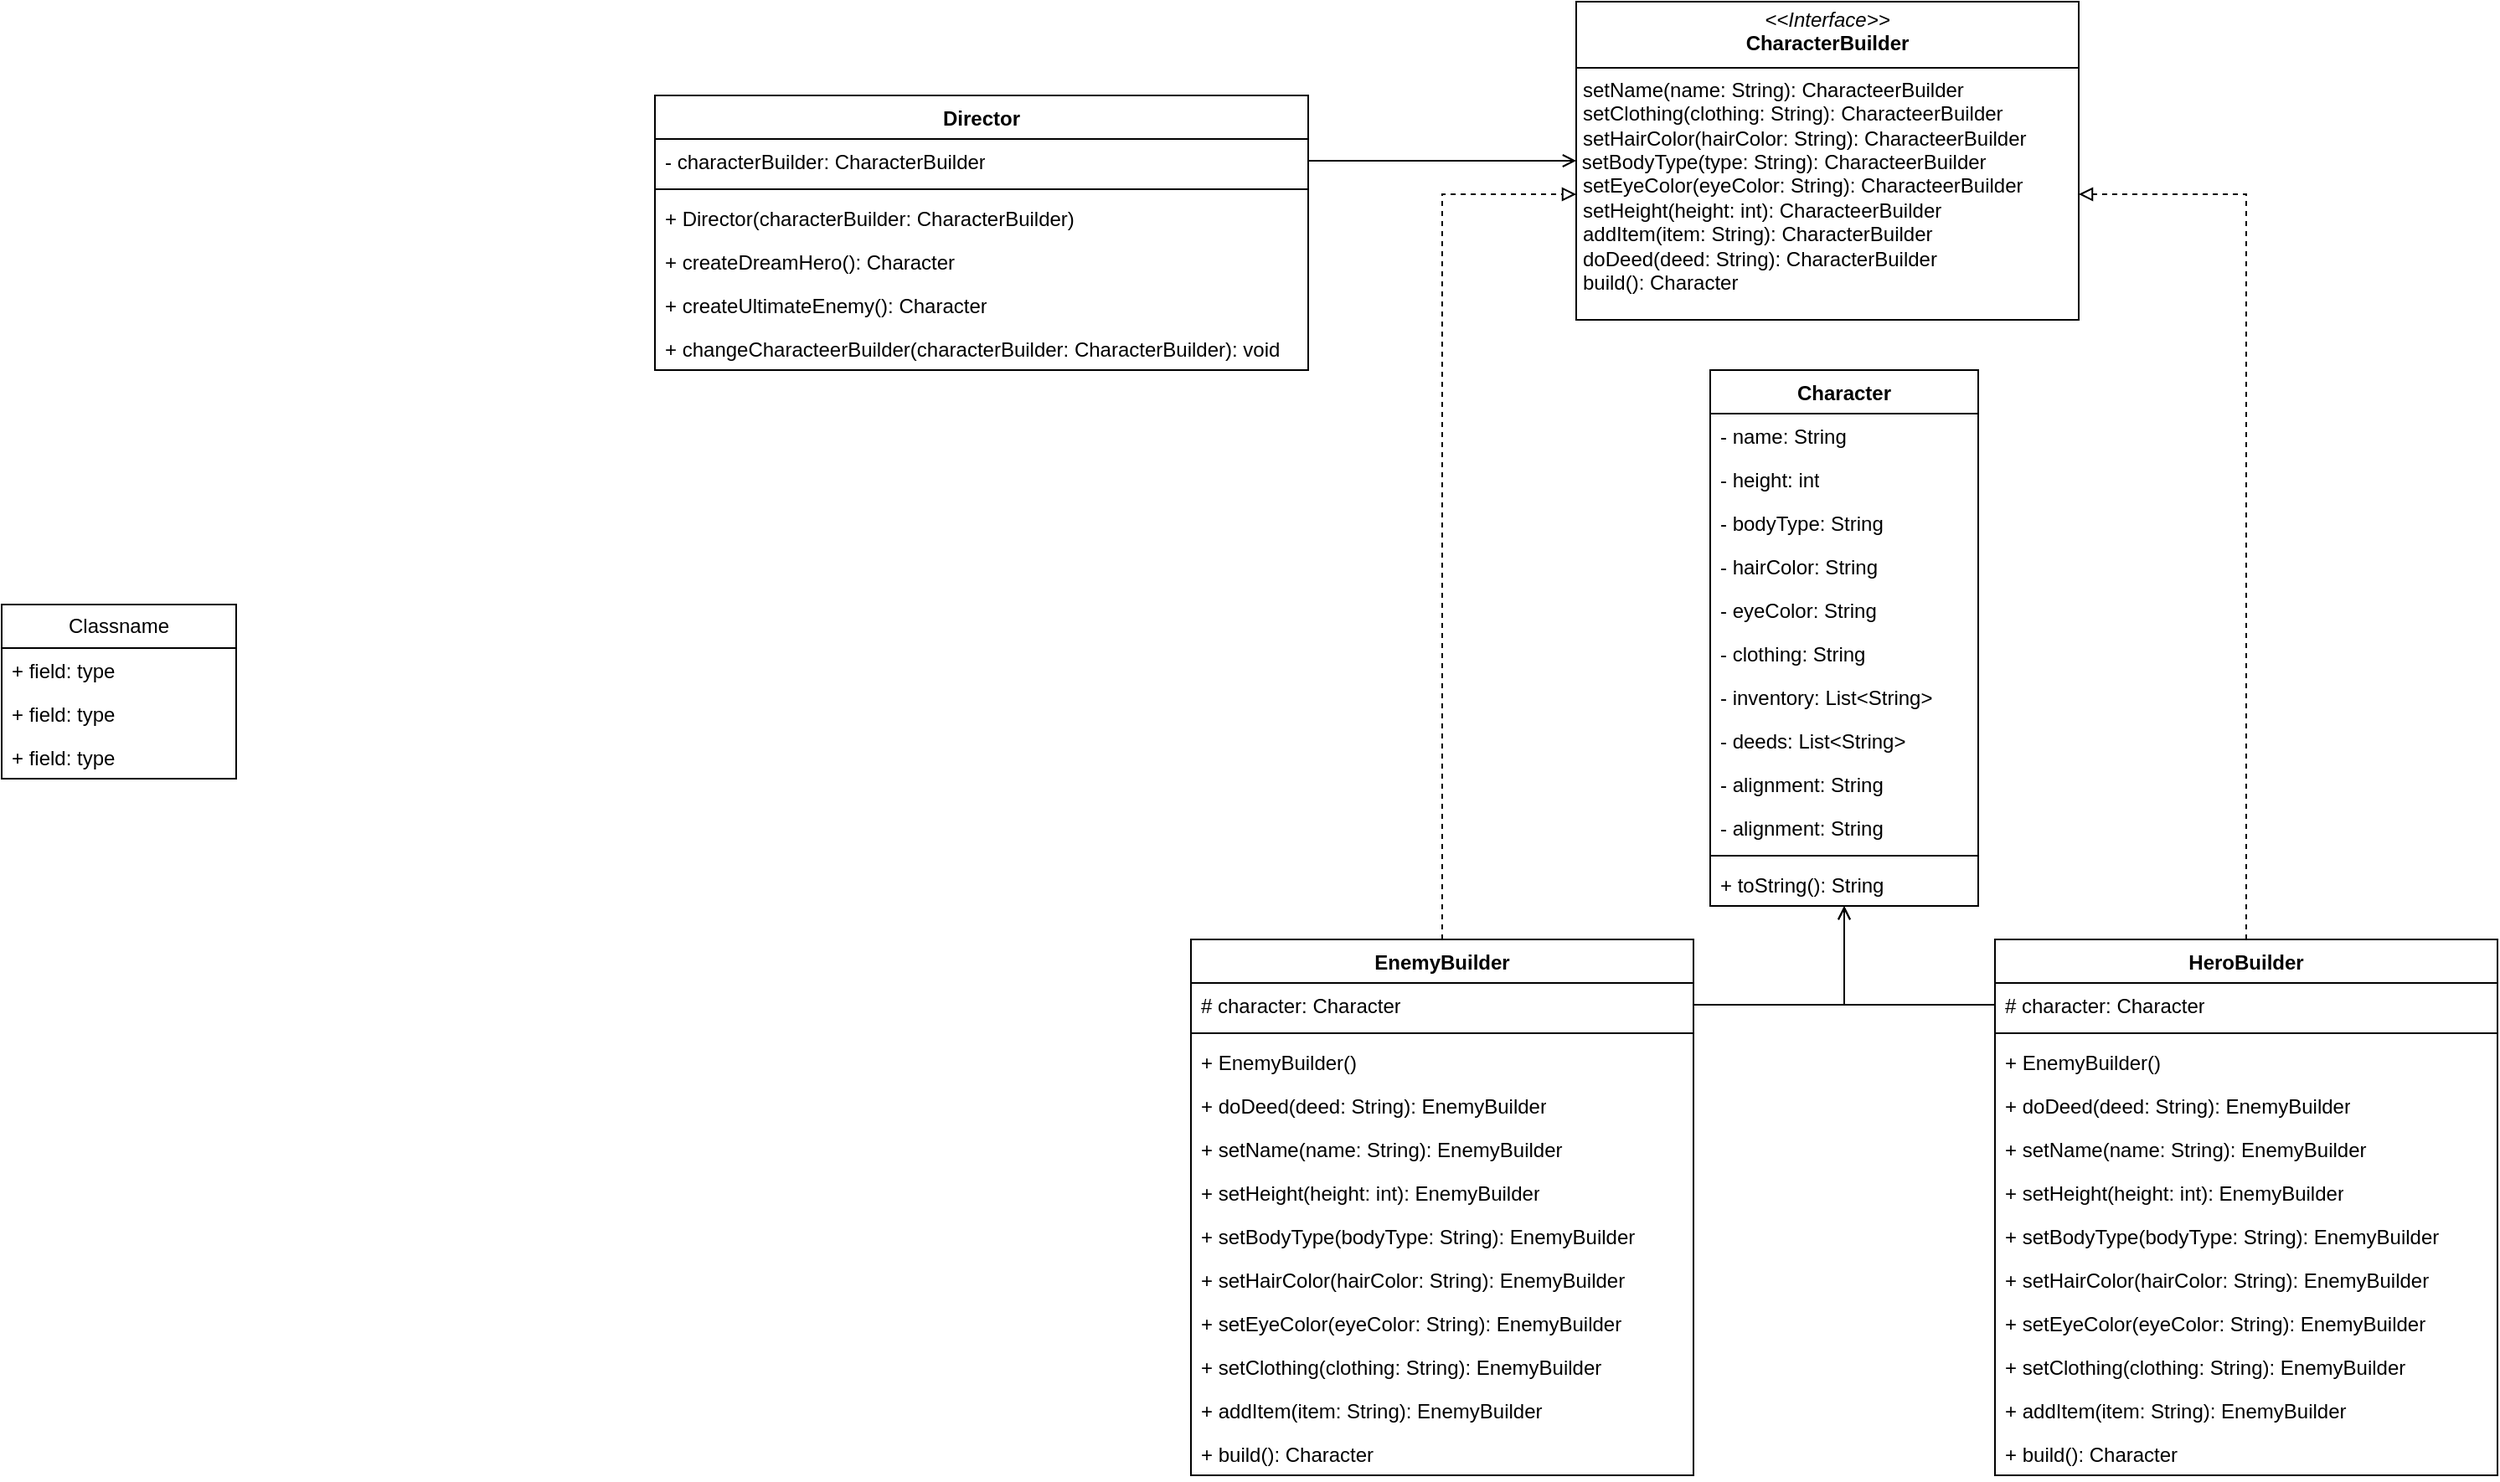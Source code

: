 <mxfile version="27.0.9">
  <diagram name="Сторінка-1" id="eqWGwDv3pmZYsIRwiJ35">
    <mxGraphModel dx="2316" dy="1983" grid="1" gridSize="10" guides="1" tooltips="1" connect="1" arrows="1" fold="1" page="1" pageScale="1" pageWidth="827" pageHeight="1169" math="0" shadow="0">
      <root>
        <mxCell id="0" />
        <mxCell id="1" parent="0" />
        <mxCell id="SvTcNUEbPPGaCEV4D1N2-8" value="&lt;p style=&quot;margin:0px;margin-top:4px;text-align:center;&quot;&gt;&lt;i&gt;&amp;lt;&amp;lt;Interface&amp;gt;&amp;gt;&lt;/i&gt;&lt;br&gt;&lt;b&gt;CharacterBuilder&lt;/b&gt;&lt;/p&gt;&lt;hr size=&quot;1&quot; style=&quot;border-style:solid;&quot;&gt;&lt;p style=&quot;margin:0px;margin-left:4px;&quot;&gt;setName(name: String): CharacteerBuilder&lt;br&gt;setClothing(clothing: String): CharacteerBuilder&lt;/p&gt;&lt;p style=&quot;margin:0px;margin-left:4px;&quot;&gt;setHairColor(hairColor: String): CharacteerBuilder&lt;/p&gt;&amp;nbsp;setBodyType(type: String): CharacteerBuilder&lt;p style=&quot;margin:0px;margin-left:4px;&quot;&gt;setEyeColor(eyeColor: String): CharacteerBuilder&lt;/p&gt;&lt;p style=&quot;margin:0px;margin-left:4px;&quot;&gt;setHeight(height: int): CharacteerBuilder&lt;/p&gt;&lt;p style=&quot;margin:0px;margin-left:4px;&quot;&gt;addItem(item: String): CharacterBuilder&lt;/p&gt;&lt;p style=&quot;margin:0px;margin-left:4px;&quot;&gt;doDeed(deed: String): CharacterBuilder&lt;/p&gt;&lt;p style=&quot;margin:0px;margin-left:4px;&quot;&gt;build(): Character&lt;/p&gt;" style="verticalAlign=top;align=left;overflow=fill;html=1;whiteSpace=wrap;" vertex="1" parent="1">
          <mxGeometry x="550" y="-160" width="300" height="190" as="geometry" />
        </mxCell>
        <mxCell id="SvTcNUEbPPGaCEV4D1N2-9" value="Classname" style="swimlane;fontStyle=0;childLayout=stackLayout;horizontal=1;startSize=26;fillColor=none;horizontalStack=0;resizeParent=1;resizeParentMax=0;resizeLast=0;collapsible=1;marginBottom=0;whiteSpace=wrap;html=1;" vertex="1" parent="1">
          <mxGeometry x="-390" y="200" width="140" height="104" as="geometry" />
        </mxCell>
        <mxCell id="SvTcNUEbPPGaCEV4D1N2-10" value="+ field: type" style="text;strokeColor=none;fillColor=none;align=left;verticalAlign=top;spacingLeft=4;spacingRight=4;overflow=hidden;rotatable=0;points=[[0,0.5],[1,0.5]];portConstraint=eastwest;whiteSpace=wrap;html=1;" vertex="1" parent="SvTcNUEbPPGaCEV4D1N2-9">
          <mxGeometry y="26" width="140" height="26" as="geometry" />
        </mxCell>
        <mxCell id="SvTcNUEbPPGaCEV4D1N2-11" value="+ field: type" style="text;strokeColor=none;fillColor=none;align=left;verticalAlign=top;spacingLeft=4;spacingRight=4;overflow=hidden;rotatable=0;points=[[0,0.5],[1,0.5]];portConstraint=eastwest;whiteSpace=wrap;html=1;" vertex="1" parent="SvTcNUEbPPGaCEV4D1N2-9">
          <mxGeometry y="52" width="140" height="26" as="geometry" />
        </mxCell>
        <mxCell id="SvTcNUEbPPGaCEV4D1N2-12" value="+ field: type" style="text;strokeColor=none;fillColor=none;align=left;verticalAlign=top;spacingLeft=4;spacingRight=4;overflow=hidden;rotatable=0;points=[[0,0.5],[1,0.5]];portConstraint=eastwest;whiteSpace=wrap;html=1;" vertex="1" parent="SvTcNUEbPPGaCEV4D1N2-9">
          <mxGeometry y="78" width="140" height="26" as="geometry" />
        </mxCell>
        <mxCell id="SvTcNUEbPPGaCEV4D1N2-13" value="Character" style="swimlane;fontStyle=1;align=center;verticalAlign=top;childLayout=stackLayout;horizontal=1;startSize=26;horizontalStack=0;resizeParent=1;resizeParentMax=0;resizeLast=0;collapsible=1;marginBottom=0;whiteSpace=wrap;html=1;" vertex="1" parent="1">
          <mxGeometry x="630" y="60" width="160" height="320" as="geometry" />
        </mxCell>
        <mxCell id="SvTcNUEbPPGaCEV4D1N2-14" value="- name: String" style="text;strokeColor=none;fillColor=none;align=left;verticalAlign=top;spacingLeft=4;spacingRight=4;overflow=hidden;rotatable=0;points=[[0,0.5],[1,0.5]];portConstraint=eastwest;whiteSpace=wrap;html=1;" vertex="1" parent="SvTcNUEbPPGaCEV4D1N2-13">
          <mxGeometry y="26" width="160" height="26" as="geometry" />
        </mxCell>
        <mxCell id="SvTcNUEbPPGaCEV4D1N2-17" value="- height: int" style="text;strokeColor=none;fillColor=none;align=left;verticalAlign=top;spacingLeft=4;spacingRight=4;overflow=hidden;rotatable=0;points=[[0,0.5],[1,0.5]];portConstraint=eastwest;whiteSpace=wrap;html=1;" vertex="1" parent="SvTcNUEbPPGaCEV4D1N2-13">
          <mxGeometry y="52" width="160" height="26" as="geometry" />
        </mxCell>
        <mxCell id="SvTcNUEbPPGaCEV4D1N2-18" value="- bodyType: String" style="text;strokeColor=none;fillColor=none;align=left;verticalAlign=top;spacingLeft=4;spacingRight=4;overflow=hidden;rotatable=0;points=[[0,0.5],[1,0.5]];portConstraint=eastwest;whiteSpace=wrap;html=1;" vertex="1" parent="SvTcNUEbPPGaCEV4D1N2-13">
          <mxGeometry y="78" width="160" height="26" as="geometry" />
        </mxCell>
        <mxCell id="SvTcNUEbPPGaCEV4D1N2-19" value="- hairColor: String" style="text;strokeColor=none;fillColor=none;align=left;verticalAlign=top;spacingLeft=4;spacingRight=4;overflow=hidden;rotatable=0;points=[[0,0.5],[1,0.5]];portConstraint=eastwest;whiteSpace=wrap;html=1;" vertex="1" parent="SvTcNUEbPPGaCEV4D1N2-13">
          <mxGeometry y="104" width="160" height="26" as="geometry" />
        </mxCell>
        <mxCell id="SvTcNUEbPPGaCEV4D1N2-20" value="- eyeColor: String" style="text;strokeColor=none;fillColor=none;align=left;verticalAlign=top;spacingLeft=4;spacingRight=4;overflow=hidden;rotatable=0;points=[[0,0.5],[1,0.5]];portConstraint=eastwest;whiteSpace=wrap;html=1;" vertex="1" parent="SvTcNUEbPPGaCEV4D1N2-13">
          <mxGeometry y="130" width="160" height="26" as="geometry" />
        </mxCell>
        <mxCell id="SvTcNUEbPPGaCEV4D1N2-21" value="- clothing: String" style="text;strokeColor=none;fillColor=none;align=left;verticalAlign=top;spacingLeft=4;spacingRight=4;overflow=hidden;rotatable=0;points=[[0,0.5],[1,0.5]];portConstraint=eastwest;whiteSpace=wrap;html=1;" vertex="1" parent="SvTcNUEbPPGaCEV4D1N2-13">
          <mxGeometry y="156" width="160" height="26" as="geometry" />
        </mxCell>
        <mxCell id="SvTcNUEbPPGaCEV4D1N2-22" value="- inventory: List&amp;lt;String&amp;gt;" style="text;strokeColor=none;fillColor=none;align=left;verticalAlign=top;spacingLeft=4;spacingRight=4;overflow=hidden;rotatable=0;points=[[0,0.5],[1,0.5]];portConstraint=eastwest;whiteSpace=wrap;html=1;" vertex="1" parent="SvTcNUEbPPGaCEV4D1N2-13">
          <mxGeometry y="182" width="160" height="26" as="geometry" />
        </mxCell>
        <mxCell id="SvTcNUEbPPGaCEV4D1N2-23" value="- deeds: List&amp;lt;String&amp;gt;" style="text;strokeColor=none;fillColor=none;align=left;verticalAlign=top;spacingLeft=4;spacingRight=4;overflow=hidden;rotatable=0;points=[[0,0.5],[1,0.5]];portConstraint=eastwest;whiteSpace=wrap;html=1;" vertex="1" parent="SvTcNUEbPPGaCEV4D1N2-13">
          <mxGeometry y="208" width="160" height="26" as="geometry" />
        </mxCell>
        <mxCell id="SvTcNUEbPPGaCEV4D1N2-24" value="- alignment: String" style="text;strokeColor=none;fillColor=none;align=left;verticalAlign=top;spacingLeft=4;spacingRight=4;overflow=hidden;rotatable=0;points=[[0,0.5],[1,0.5]];portConstraint=eastwest;whiteSpace=wrap;html=1;" vertex="1" parent="SvTcNUEbPPGaCEV4D1N2-13">
          <mxGeometry y="234" width="160" height="26" as="geometry" />
        </mxCell>
        <mxCell id="SvTcNUEbPPGaCEV4D1N2-62" value="- alignment: String" style="text;strokeColor=none;fillColor=none;align=left;verticalAlign=top;spacingLeft=4;spacingRight=4;overflow=hidden;rotatable=0;points=[[0,0.5],[1,0.5]];portConstraint=eastwest;whiteSpace=wrap;html=1;" vertex="1" parent="SvTcNUEbPPGaCEV4D1N2-13">
          <mxGeometry y="260" width="160" height="26" as="geometry" />
        </mxCell>
        <mxCell id="SvTcNUEbPPGaCEV4D1N2-15" value="" style="line;strokeWidth=1;fillColor=none;align=left;verticalAlign=middle;spacingTop=-1;spacingLeft=3;spacingRight=3;rotatable=0;labelPosition=right;points=[];portConstraint=eastwest;strokeColor=inherit;" vertex="1" parent="SvTcNUEbPPGaCEV4D1N2-13">
          <mxGeometry y="286" width="160" height="8" as="geometry" />
        </mxCell>
        <mxCell id="SvTcNUEbPPGaCEV4D1N2-16" value="+ toString(): String" style="text;strokeColor=none;fillColor=none;align=left;verticalAlign=top;spacingLeft=4;spacingRight=4;overflow=hidden;rotatable=0;points=[[0,0.5],[1,0.5]];portConstraint=eastwest;whiteSpace=wrap;html=1;" vertex="1" parent="SvTcNUEbPPGaCEV4D1N2-13">
          <mxGeometry y="294" width="160" height="26" as="geometry" />
        </mxCell>
        <mxCell id="SvTcNUEbPPGaCEV4D1N2-59" style="edgeStyle=orthogonalEdgeStyle;rounded=0;orthogonalLoop=1;jettySize=auto;html=1;dashed=1;endArrow=block;endFill=0;" edge="1" parent="1" source="SvTcNUEbPPGaCEV4D1N2-25" target="SvTcNUEbPPGaCEV4D1N2-8">
          <mxGeometry relative="1" as="geometry">
            <Array as="points">
              <mxPoint x="470" y="-45" />
            </Array>
          </mxGeometry>
        </mxCell>
        <mxCell id="SvTcNUEbPPGaCEV4D1N2-25" value="EnemyBuilder" style="swimlane;fontStyle=1;align=center;verticalAlign=top;childLayout=stackLayout;horizontal=1;startSize=26;horizontalStack=0;resizeParent=1;resizeParentMax=0;resizeLast=0;collapsible=1;marginBottom=0;whiteSpace=wrap;html=1;" vertex="1" parent="1">
          <mxGeometry x="320" y="400" width="300" height="320" as="geometry" />
        </mxCell>
        <mxCell id="SvTcNUEbPPGaCEV4D1N2-26" value="# character: Character" style="text;strokeColor=none;fillColor=none;align=left;verticalAlign=top;spacingLeft=4;spacingRight=4;overflow=hidden;rotatable=0;points=[[0,0.5],[1,0.5]];portConstraint=eastwest;whiteSpace=wrap;html=1;" vertex="1" parent="SvTcNUEbPPGaCEV4D1N2-25">
          <mxGeometry y="26" width="300" height="26" as="geometry" />
        </mxCell>
        <mxCell id="SvTcNUEbPPGaCEV4D1N2-27" value="" style="line;strokeWidth=1;fillColor=none;align=left;verticalAlign=middle;spacingTop=-1;spacingLeft=3;spacingRight=3;rotatable=0;labelPosition=right;points=[];portConstraint=eastwest;strokeColor=inherit;" vertex="1" parent="SvTcNUEbPPGaCEV4D1N2-25">
          <mxGeometry y="52" width="300" height="8" as="geometry" />
        </mxCell>
        <mxCell id="SvTcNUEbPPGaCEV4D1N2-28" value="&lt;div&gt;+ EnemyBuilder()&lt;/div&gt;" style="text;strokeColor=none;fillColor=none;align=left;verticalAlign=top;spacingLeft=4;spacingRight=4;overflow=hidden;rotatable=0;points=[[0,0.5],[1,0.5]];portConstraint=eastwest;whiteSpace=wrap;html=1;" vertex="1" parent="SvTcNUEbPPGaCEV4D1N2-25">
          <mxGeometry y="60" width="300" height="26" as="geometry" />
        </mxCell>
        <mxCell id="SvTcNUEbPPGaCEV4D1N2-29" value="+ doDeed(deed: String): EnemyBuilder" style="text;strokeColor=none;fillColor=none;align=left;verticalAlign=top;spacingLeft=4;spacingRight=4;overflow=hidden;rotatable=0;points=[[0,0.5],[1,0.5]];portConstraint=eastwest;whiteSpace=wrap;html=1;" vertex="1" parent="SvTcNUEbPPGaCEV4D1N2-25">
          <mxGeometry y="86" width="300" height="26" as="geometry" />
        </mxCell>
        <mxCell id="SvTcNUEbPPGaCEV4D1N2-30" value="+ setName(name: String): EnemyBuilder" style="text;strokeColor=none;fillColor=none;align=left;verticalAlign=top;spacingLeft=4;spacingRight=4;overflow=hidden;rotatable=0;points=[[0,0.5],[1,0.5]];portConstraint=eastwest;whiteSpace=wrap;html=1;" vertex="1" parent="SvTcNUEbPPGaCEV4D1N2-25">
          <mxGeometry y="112" width="300" height="26" as="geometry" />
        </mxCell>
        <mxCell id="SvTcNUEbPPGaCEV4D1N2-31" value="+ setHeight(height: int): EnemyBuilder" style="text;strokeColor=none;fillColor=none;align=left;verticalAlign=top;spacingLeft=4;spacingRight=4;overflow=hidden;rotatable=0;points=[[0,0.5],[1,0.5]];portConstraint=eastwest;whiteSpace=wrap;html=1;" vertex="1" parent="SvTcNUEbPPGaCEV4D1N2-25">
          <mxGeometry y="138" width="300" height="26" as="geometry" />
        </mxCell>
        <mxCell id="SvTcNUEbPPGaCEV4D1N2-32" value="+ setBodyType(bodyType: String): EnemyBuilder" style="text;strokeColor=none;fillColor=none;align=left;verticalAlign=top;spacingLeft=4;spacingRight=4;overflow=hidden;rotatable=0;points=[[0,0.5],[1,0.5]];portConstraint=eastwest;whiteSpace=wrap;html=1;" vertex="1" parent="SvTcNUEbPPGaCEV4D1N2-25">
          <mxGeometry y="164" width="300" height="26" as="geometry" />
        </mxCell>
        <mxCell id="SvTcNUEbPPGaCEV4D1N2-33" value="+ setHairColor(hairColor: String): EnemyBuilder" style="text;strokeColor=none;fillColor=none;align=left;verticalAlign=top;spacingLeft=4;spacingRight=4;overflow=hidden;rotatable=0;points=[[0,0.5],[1,0.5]];portConstraint=eastwest;whiteSpace=wrap;html=1;" vertex="1" parent="SvTcNUEbPPGaCEV4D1N2-25">
          <mxGeometry y="190" width="300" height="26" as="geometry" />
        </mxCell>
        <mxCell id="SvTcNUEbPPGaCEV4D1N2-34" value="+ setEyeColor(eyeColor: String): EnemyBuilder" style="text;strokeColor=none;fillColor=none;align=left;verticalAlign=top;spacingLeft=4;spacingRight=4;overflow=hidden;rotatable=0;points=[[0,0.5],[1,0.5]];portConstraint=eastwest;whiteSpace=wrap;html=1;" vertex="1" parent="SvTcNUEbPPGaCEV4D1N2-25">
          <mxGeometry y="216" width="300" height="26" as="geometry" />
        </mxCell>
        <mxCell id="SvTcNUEbPPGaCEV4D1N2-35" value="+ setClothing(clothing: String): EnemyBuilder" style="text;strokeColor=none;fillColor=none;align=left;verticalAlign=top;spacingLeft=4;spacingRight=4;overflow=hidden;rotatable=0;points=[[0,0.5],[1,0.5]];portConstraint=eastwest;whiteSpace=wrap;html=1;" vertex="1" parent="SvTcNUEbPPGaCEV4D1N2-25">
          <mxGeometry y="242" width="300" height="26" as="geometry" />
        </mxCell>
        <mxCell id="SvTcNUEbPPGaCEV4D1N2-36" value="+ addItem(item: String): EnemyBuilder" style="text;strokeColor=none;fillColor=none;align=left;verticalAlign=top;spacingLeft=4;spacingRight=4;overflow=hidden;rotatable=0;points=[[0,0.5],[1,0.5]];portConstraint=eastwest;whiteSpace=wrap;html=1;" vertex="1" parent="SvTcNUEbPPGaCEV4D1N2-25">
          <mxGeometry y="268" width="300" height="26" as="geometry" />
        </mxCell>
        <mxCell id="SvTcNUEbPPGaCEV4D1N2-37" value="+ build(): Character" style="text;strokeColor=none;fillColor=none;align=left;verticalAlign=top;spacingLeft=4;spacingRight=4;overflow=hidden;rotatable=0;points=[[0,0.5],[1,0.5]];portConstraint=eastwest;whiteSpace=wrap;html=1;" vertex="1" parent="SvTcNUEbPPGaCEV4D1N2-25">
          <mxGeometry y="294" width="300" height="26" as="geometry" />
        </mxCell>
        <mxCell id="SvTcNUEbPPGaCEV4D1N2-60" style="edgeStyle=orthogonalEdgeStyle;rounded=0;orthogonalLoop=1;jettySize=auto;html=1;dashed=1;endArrow=block;endFill=0;" edge="1" parent="1" source="SvTcNUEbPPGaCEV4D1N2-38" target="SvTcNUEbPPGaCEV4D1N2-8">
          <mxGeometry relative="1" as="geometry">
            <Array as="points">
              <mxPoint x="950" y="-45" />
            </Array>
          </mxGeometry>
        </mxCell>
        <mxCell id="SvTcNUEbPPGaCEV4D1N2-38" value="HeroBuilder" style="swimlane;fontStyle=1;align=center;verticalAlign=top;childLayout=stackLayout;horizontal=1;startSize=26;horizontalStack=0;resizeParent=1;resizeParentMax=0;resizeLast=0;collapsible=1;marginBottom=0;whiteSpace=wrap;html=1;" vertex="1" parent="1">
          <mxGeometry x="800" y="400" width="300" height="320" as="geometry" />
        </mxCell>
        <mxCell id="SvTcNUEbPPGaCEV4D1N2-39" value="# character: Character" style="text;strokeColor=none;fillColor=none;align=left;verticalAlign=top;spacingLeft=4;spacingRight=4;overflow=hidden;rotatable=0;points=[[0,0.5],[1,0.5]];portConstraint=eastwest;whiteSpace=wrap;html=1;" vertex="1" parent="SvTcNUEbPPGaCEV4D1N2-38">
          <mxGeometry y="26" width="300" height="26" as="geometry" />
        </mxCell>
        <mxCell id="SvTcNUEbPPGaCEV4D1N2-40" value="" style="line;strokeWidth=1;fillColor=none;align=left;verticalAlign=middle;spacingTop=-1;spacingLeft=3;spacingRight=3;rotatable=0;labelPosition=right;points=[];portConstraint=eastwest;strokeColor=inherit;" vertex="1" parent="SvTcNUEbPPGaCEV4D1N2-38">
          <mxGeometry y="52" width="300" height="8" as="geometry" />
        </mxCell>
        <mxCell id="SvTcNUEbPPGaCEV4D1N2-41" value="&lt;div&gt;+ EnemyBuilder()&lt;/div&gt;" style="text;strokeColor=none;fillColor=none;align=left;verticalAlign=top;spacingLeft=4;spacingRight=4;overflow=hidden;rotatable=0;points=[[0,0.5],[1,0.5]];portConstraint=eastwest;whiteSpace=wrap;html=1;" vertex="1" parent="SvTcNUEbPPGaCEV4D1N2-38">
          <mxGeometry y="60" width="300" height="26" as="geometry" />
        </mxCell>
        <mxCell id="SvTcNUEbPPGaCEV4D1N2-42" value="+ doDeed(deed: String): EnemyBuilder" style="text;strokeColor=none;fillColor=none;align=left;verticalAlign=top;spacingLeft=4;spacingRight=4;overflow=hidden;rotatable=0;points=[[0,0.5],[1,0.5]];portConstraint=eastwest;whiteSpace=wrap;html=1;" vertex="1" parent="SvTcNUEbPPGaCEV4D1N2-38">
          <mxGeometry y="86" width="300" height="26" as="geometry" />
        </mxCell>
        <mxCell id="SvTcNUEbPPGaCEV4D1N2-43" value="+ setName(name: String): EnemyBuilder" style="text;strokeColor=none;fillColor=none;align=left;verticalAlign=top;spacingLeft=4;spacingRight=4;overflow=hidden;rotatable=0;points=[[0,0.5],[1,0.5]];portConstraint=eastwest;whiteSpace=wrap;html=1;" vertex="1" parent="SvTcNUEbPPGaCEV4D1N2-38">
          <mxGeometry y="112" width="300" height="26" as="geometry" />
        </mxCell>
        <mxCell id="SvTcNUEbPPGaCEV4D1N2-44" value="+ setHeight(height: int): EnemyBuilder" style="text;strokeColor=none;fillColor=none;align=left;verticalAlign=top;spacingLeft=4;spacingRight=4;overflow=hidden;rotatable=0;points=[[0,0.5],[1,0.5]];portConstraint=eastwest;whiteSpace=wrap;html=1;" vertex="1" parent="SvTcNUEbPPGaCEV4D1N2-38">
          <mxGeometry y="138" width="300" height="26" as="geometry" />
        </mxCell>
        <mxCell id="SvTcNUEbPPGaCEV4D1N2-45" value="+ setBodyType(bodyType: String): EnemyBuilder" style="text;strokeColor=none;fillColor=none;align=left;verticalAlign=top;spacingLeft=4;spacingRight=4;overflow=hidden;rotatable=0;points=[[0,0.5],[1,0.5]];portConstraint=eastwest;whiteSpace=wrap;html=1;" vertex="1" parent="SvTcNUEbPPGaCEV4D1N2-38">
          <mxGeometry y="164" width="300" height="26" as="geometry" />
        </mxCell>
        <mxCell id="SvTcNUEbPPGaCEV4D1N2-46" value="+ setHairColor(hairColor: String): EnemyBuilder" style="text;strokeColor=none;fillColor=none;align=left;verticalAlign=top;spacingLeft=4;spacingRight=4;overflow=hidden;rotatable=0;points=[[0,0.5],[1,0.5]];portConstraint=eastwest;whiteSpace=wrap;html=1;" vertex="1" parent="SvTcNUEbPPGaCEV4D1N2-38">
          <mxGeometry y="190" width="300" height="26" as="geometry" />
        </mxCell>
        <mxCell id="SvTcNUEbPPGaCEV4D1N2-47" value="+ setEyeColor(eyeColor: String): EnemyBuilder" style="text;strokeColor=none;fillColor=none;align=left;verticalAlign=top;spacingLeft=4;spacingRight=4;overflow=hidden;rotatable=0;points=[[0,0.5],[1,0.5]];portConstraint=eastwest;whiteSpace=wrap;html=1;" vertex="1" parent="SvTcNUEbPPGaCEV4D1N2-38">
          <mxGeometry y="216" width="300" height="26" as="geometry" />
        </mxCell>
        <mxCell id="SvTcNUEbPPGaCEV4D1N2-48" value="+ setClothing(clothing: String): EnemyBuilder" style="text;strokeColor=none;fillColor=none;align=left;verticalAlign=top;spacingLeft=4;spacingRight=4;overflow=hidden;rotatable=0;points=[[0,0.5],[1,0.5]];portConstraint=eastwest;whiteSpace=wrap;html=1;" vertex="1" parent="SvTcNUEbPPGaCEV4D1N2-38">
          <mxGeometry y="242" width="300" height="26" as="geometry" />
        </mxCell>
        <mxCell id="SvTcNUEbPPGaCEV4D1N2-49" value="+ addItem(item: String): EnemyBuilder" style="text;strokeColor=none;fillColor=none;align=left;verticalAlign=top;spacingLeft=4;spacingRight=4;overflow=hidden;rotatable=0;points=[[0,0.5],[1,0.5]];portConstraint=eastwest;whiteSpace=wrap;html=1;" vertex="1" parent="SvTcNUEbPPGaCEV4D1N2-38">
          <mxGeometry y="268" width="300" height="26" as="geometry" />
        </mxCell>
        <mxCell id="SvTcNUEbPPGaCEV4D1N2-50" value="+ build(): Character" style="text;strokeColor=none;fillColor=none;align=left;verticalAlign=top;spacingLeft=4;spacingRight=4;overflow=hidden;rotatable=0;points=[[0,0.5],[1,0.5]];portConstraint=eastwest;whiteSpace=wrap;html=1;" vertex="1" parent="SvTcNUEbPPGaCEV4D1N2-38">
          <mxGeometry y="294" width="300" height="26" as="geometry" />
        </mxCell>
        <mxCell id="SvTcNUEbPPGaCEV4D1N2-51" value="Director" style="swimlane;fontStyle=1;align=center;verticalAlign=top;childLayout=stackLayout;horizontal=1;startSize=26;horizontalStack=0;resizeParent=1;resizeParentMax=0;resizeLast=0;collapsible=1;marginBottom=0;whiteSpace=wrap;html=1;" vertex="1" parent="1">
          <mxGeometry y="-104" width="390" height="164" as="geometry" />
        </mxCell>
        <mxCell id="SvTcNUEbPPGaCEV4D1N2-54" value="- characterBuilder: CharacterBuilder" style="text;strokeColor=none;fillColor=none;align=left;verticalAlign=top;spacingLeft=4;spacingRight=4;overflow=hidden;rotatable=0;points=[[0,0.5],[1,0.5]];portConstraint=eastwest;whiteSpace=wrap;html=1;" vertex="1" parent="SvTcNUEbPPGaCEV4D1N2-51">
          <mxGeometry y="26" width="390" height="26" as="geometry" />
        </mxCell>
        <mxCell id="SvTcNUEbPPGaCEV4D1N2-53" value="" style="line;strokeWidth=1;fillColor=none;align=left;verticalAlign=middle;spacingTop=-1;spacingLeft=3;spacingRight=3;rotatable=0;labelPosition=right;points=[];portConstraint=eastwest;strokeColor=inherit;" vertex="1" parent="SvTcNUEbPPGaCEV4D1N2-51">
          <mxGeometry y="52" width="390" height="8" as="geometry" />
        </mxCell>
        <mxCell id="SvTcNUEbPPGaCEV4D1N2-63" value="+ Director(characterBuilder: CharacterBuilder)" style="text;strokeColor=none;fillColor=none;align=left;verticalAlign=top;spacingLeft=4;spacingRight=4;overflow=hidden;rotatable=0;points=[[0,0.5],[1,0.5]];portConstraint=eastwest;whiteSpace=wrap;html=1;" vertex="1" parent="SvTcNUEbPPGaCEV4D1N2-51">
          <mxGeometry y="60" width="390" height="26" as="geometry" />
        </mxCell>
        <mxCell id="SvTcNUEbPPGaCEV4D1N2-65" value="+ createDreamHero(): Character" style="text;strokeColor=none;fillColor=none;align=left;verticalAlign=top;spacingLeft=4;spacingRight=4;overflow=hidden;rotatable=0;points=[[0,0.5],[1,0.5]];portConstraint=eastwest;whiteSpace=wrap;html=1;" vertex="1" parent="SvTcNUEbPPGaCEV4D1N2-51">
          <mxGeometry y="86" width="390" height="26" as="geometry" />
        </mxCell>
        <mxCell id="SvTcNUEbPPGaCEV4D1N2-55" value="+ createUltimateEnemy(): Character" style="text;strokeColor=none;fillColor=none;align=left;verticalAlign=top;spacingLeft=4;spacingRight=4;overflow=hidden;rotatable=0;points=[[0,0.5],[1,0.5]];portConstraint=eastwest;whiteSpace=wrap;html=1;" vertex="1" parent="SvTcNUEbPPGaCEV4D1N2-51">
          <mxGeometry y="112" width="390" height="26" as="geometry" />
        </mxCell>
        <mxCell id="SvTcNUEbPPGaCEV4D1N2-64" value="+ changeCharacteerBuilder(characterBuilder: CharacterBuilder): void" style="text;strokeColor=none;fillColor=none;align=left;verticalAlign=top;spacingLeft=4;spacingRight=4;overflow=hidden;rotatable=0;points=[[0,0.5],[1,0.5]];portConstraint=eastwest;whiteSpace=wrap;html=1;" vertex="1" parent="SvTcNUEbPPGaCEV4D1N2-51">
          <mxGeometry y="138" width="390" height="26" as="geometry" />
        </mxCell>
        <mxCell id="SvTcNUEbPPGaCEV4D1N2-56" style="edgeStyle=orthogonalEdgeStyle;rounded=0;orthogonalLoop=1;jettySize=auto;html=1;endArrow=open;endFill=0;" edge="1" parent="1" source="SvTcNUEbPPGaCEV4D1N2-26" target="SvTcNUEbPPGaCEV4D1N2-13">
          <mxGeometry relative="1" as="geometry" />
        </mxCell>
        <mxCell id="SvTcNUEbPPGaCEV4D1N2-57" style="edgeStyle=orthogonalEdgeStyle;rounded=0;orthogonalLoop=1;jettySize=auto;html=1;endArrow=open;endFill=0;" edge="1" parent="1" source="SvTcNUEbPPGaCEV4D1N2-39" target="SvTcNUEbPPGaCEV4D1N2-13">
          <mxGeometry relative="1" as="geometry" />
        </mxCell>
        <mxCell id="SvTcNUEbPPGaCEV4D1N2-66" style="edgeStyle=orthogonalEdgeStyle;rounded=0;orthogonalLoop=1;jettySize=auto;html=1;endArrow=open;endFill=0;" edge="1" parent="1" source="SvTcNUEbPPGaCEV4D1N2-54" target="SvTcNUEbPPGaCEV4D1N2-8">
          <mxGeometry relative="1" as="geometry" />
        </mxCell>
      </root>
    </mxGraphModel>
  </diagram>
</mxfile>
